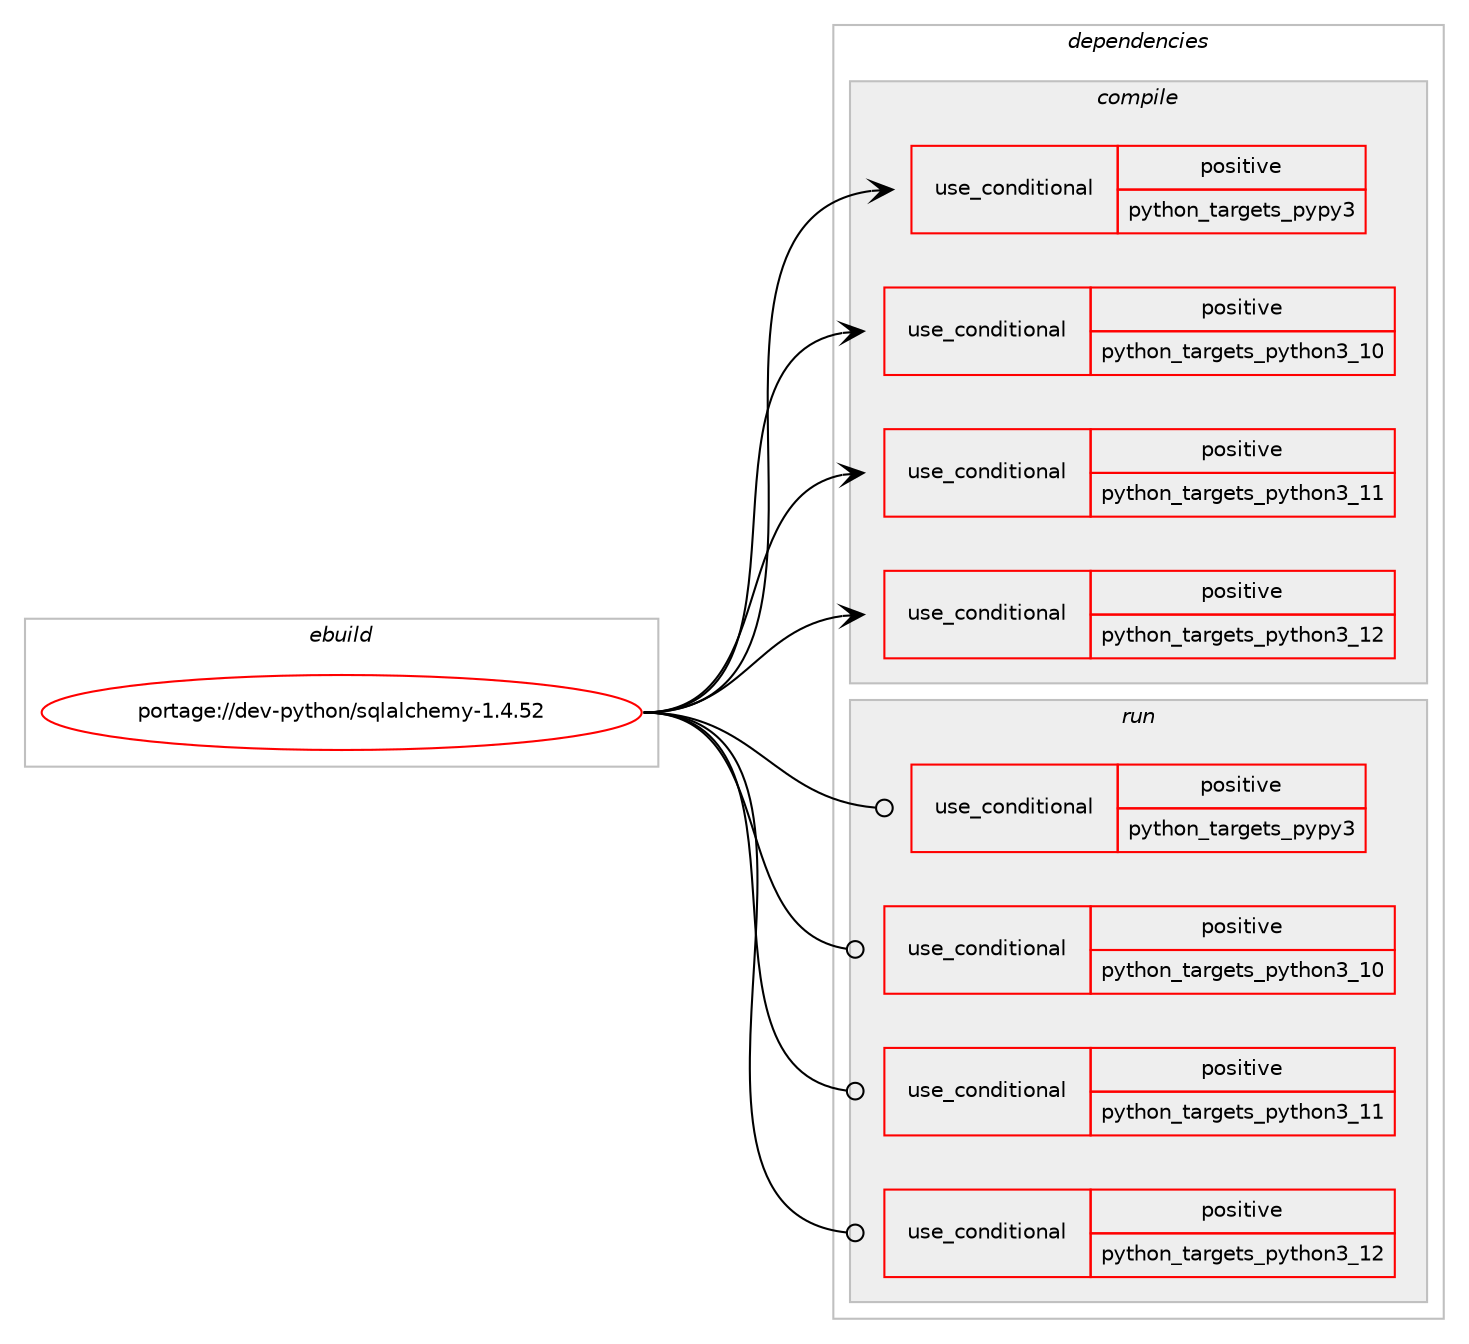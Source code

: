 digraph prolog {

# *************
# Graph options
# *************

newrank=true;
concentrate=true;
compound=true;
graph [rankdir=LR,fontname=Helvetica,fontsize=10,ranksep=1.5];#, ranksep=2.5, nodesep=0.2];
edge  [arrowhead=vee];
node  [fontname=Helvetica,fontsize=10];

# **********
# The ebuild
# **********

subgraph cluster_leftcol {
color=gray;
rank=same;
label=<<i>ebuild</i>>;
id [label="portage://dev-python/sqlalchemy-1.4.52", color=red, width=4, href="../dev-python/sqlalchemy-1.4.52.svg"];
}

# ****************
# The dependencies
# ****************

subgraph cluster_midcol {
color=gray;
label=<<i>dependencies</i>>;
subgraph cluster_compile {
fillcolor="#eeeeee";
style=filled;
label=<<i>compile</i>>;
subgraph cond38709 {
dependency82670 [label=<<TABLE BORDER="0" CELLBORDER="1" CELLSPACING="0" CELLPADDING="4"><TR><TD ROWSPAN="3" CELLPADDING="10">use_conditional</TD></TR><TR><TD>positive</TD></TR><TR><TD>python_targets_pypy3</TD></TR></TABLE>>, shape=none, color=red];
# *** BEGIN UNKNOWN DEPENDENCY TYPE (TODO) ***
# dependency82670 -> package_dependency(portage://dev-python/sqlalchemy-1.4.52,install,no,dev-python,pypy3,none,[,,],any_same_slot,[use(optenable(sqlite),none)])
# *** END UNKNOWN DEPENDENCY TYPE (TODO) ***

}
id:e -> dependency82670:w [weight=20,style="solid",arrowhead="vee"];
subgraph cond38710 {
dependency82671 [label=<<TABLE BORDER="0" CELLBORDER="1" CELLSPACING="0" CELLPADDING="4"><TR><TD ROWSPAN="3" CELLPADDING="10">use_conditional</TD></TR><TR><TD>positive</TD></TR><TR><TD>python_targets_python3_10</TD></TR></TABLE>>, shape=none, color=red];
# *** BEGIN UNKNOWN DEPENDENCY TYPE (TODO) ***
# dependency82671 -> package_dependency(portage://dev-python/sqlalchemy-1.4.52,install,no,dev-lang,python,none,[,,],[slot(3.10)],[use(optenable(sqlite),none)])
# *** END UNKNOWN DEPENDENCY TYPE (TODO) ***

}
id:e -> dependency82671:w [weight=20,style="solid",arrowhead="vee"];
subgraph cond38711 {
dependency82672 [label=<<TABLE BORDER="0" CELLBORDER="1" CELLSPACING="0" CELLPADDING="4"><TR><TD ROWSPAN="3" CELLPADDING="10">use_conditional</TD></TR><TR><TD>positive</TD></TR><TR><TD>python_targets_python3_11</TD></TR></TABLE>>, shape=none, color=red];
# *** BEGIN UNKNOWN DEPENDENCY TYPE (TODO) ***
# dependency82672 -> package_dependency(portage://dev-python/sqlalchemy-1.4.52,install,no,dev-lang,python,none,[,,],[slot(3.11)],[use(optenable(sqlite),none)])
# *** END UNKNOWN DEPENDENCY TYPE (TODO) ***

}
id:e -> dependency82672:w [weight=20,style="solid",arrowhead="vee"];
subgraph cond38712 {
dependency82673 [label=<<TABLE BORDER="0" CELLBORDER="1" CELLSPACING="0" CELLPADDING="4"><TR><TD ROWSPAN="3" CELLPADDING="10">use_conditional</TD></TR><TR><TD>positive</TD></TR><TR><TD>python_targets_python3_12</TD></TR></TABLE>>, shape=none, color=red];
# *** BEGIN UNKNOWN DEPENDENCY TYPE (TODO) ***
# dependency82673 -> package_dependency(portage://dev-python/sqlalchemy-1.4.52,install,no,dev-lang,python,none,[,,],[slot(3.12)],[use(optenable(sqlite),none)])
# *** END UNKNOWN DEPENDENCY TYPE (TODO) ***

}
id:e -> dependency82673:w [weight=20,style="solid",arrowhead="vee"];
}
subgraph cluster_compileandrun {
fillcolor="#eeeeee";
style=filled;
label=<<i>compile and run</i>>;
}
subgraph cluster_run {
fillcolor="#eeeeee";
style=filled;
label=<<i>run</i>>;
subgraph cond38713 {
dependency82674 [label=<<TABLE BORDER="0" CELLBORDER="1" CELLSPACING="0" CELLPADDING="4"><TR><TD ROWSPAN="3" CELLPADDING="10">use_conditional</TD></TR><TR><TD>positive</TD></TR><TR><TD>python_targets_pypy3</TD></TR></TABLE>>, shape=none, color=red];
# *** BEGIN UNKNOWN DEPENDENCY TYPE (TODO) ***
# dependency82674 -> package_dependency(portage://dev-python/sqlalchemy-1.4.52,run,no,dev-python,pypy3,none,[,,],any_same_slot,[use(optenable(sqlite),none)])
# *** END UNKNOWN DEPENDENCY TYPE (TODO) ***

}
id:e -> dependency82674:w [weight=20,style="solid",arrowhead="odot"];
subgraph cond38714 {
dependency82675 [label=<<TABLE BORDER="0" CELLBORDER="1" CELLSPACING="0" CELLPADDING="4"><TR><TD ROWSPAN="3" CELLPADDING="10">use_conditional</TD></TR><TR><TD>positive</TD></TR><TR><TD>python_targets_python3_10</TD></TR></TABLE>>, shape=none, color=red];
# *** BEGIN UNKNOWN DEPENDENCY TYPE (TODO) ***
# dependency82675 -> package_dependency(portage://dev-python/sqlalchemy-1.4.52,run,no,dev-lang,python,none,[,,],[slot(3.10)],[use(optenable(sqlite),none)])
# *** END UNKNOWN DEPENDENCY TYPE (TODO) ***

}
id:e -> dependency82675:w [weight=20,style="solid",arrowhead="odot"];
subgraph cond38715 {
dependency82676 [label=<<TABLE BORDER="0" CELLBORDER="1" CELLSPACING="0" CELLPADDING="4"><TR><TD ROWSPAN="3" CELLPADDING="10">use_conditional</TD></TR><TR><TD>positive</TD></TR><TR><TD>python_targets_python3_11</TD></TR></TABLE>>, shape=none, color=red];
# *** BEGIN UNKNOWN DEPENDENCY TYPE (TODO) ***
# dependency82676 -> package_dependency(portage://dev-python/sqlalchemy-1.4.52,run,no,dev-lang,python,none,[,,],[slot(3.11)],[use(optenable(sqlite),none)])
# *** END UNKNOWN DEPENDENCY TYPE (TODO) ***

}
id:e -> dependency82676:w [weight=20,style="solid",arrowhead="odot"];
subgraph cond38716 {
dependency82677 [label=<<TABLE BORDER="0" CELLBORDER="1" CELLSPACING="0" CELLPADDING="4"><TR><TD ROWSPAN="3" CELLPADDING="10">use_conditional</TD></TR><TR><TD>positive</TD></TR><TR><TD>python_targets_python3_12</TD></TR></TABLE>>, shape=none, color=red];
# *** BEGIN UNKNOWN DEPENDENCY TYPE (TODO) ***
# dependency82677 -> package_dependency(portage://dev-python/sqlalchemy-1.4.52,run,no,dev-lang,python,none,[,,],[slot(3.12)],[use(optenable(sqlite),none)])
# *** END UNKNOWN DEPENDENCY TYPE (TODO) ***

}
id:e -> dependency82677:w [weight=20,style="solid",arrowhead="odot"];
}
}

# **************
# The candidates
# **************

subgraph cluster_choices {
rank=same;
color=gray;
label=<<i>candidates</i>>;

}

}
